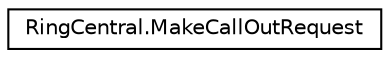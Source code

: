 digraph "Graphical Class Hierarchy"
{
 // LATEX_PDF_SIZE
  edge [fontname="Helvetica",fontsize="10",labelfontname="Helvetica",labelfontsize="10"];
  node [fontname="Helvetica",fontsize="10",shape=record];
  rankdir="LR";
  Node0 [label="RingCentral.MakeCallOutRequest",height=0.2,width=0.4,color="black", fillcolor="white", style="filled",URL="$classRingCentral_1_1MakeCallOutRequest.html",tooltip=" "];
}
